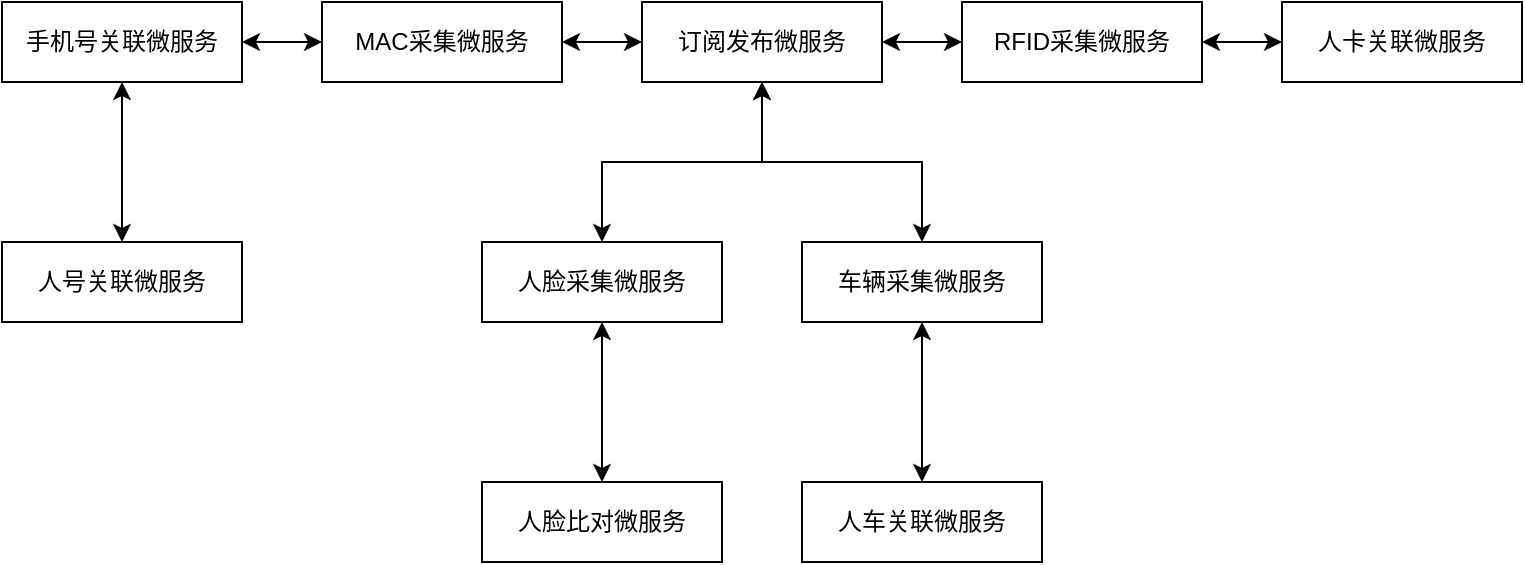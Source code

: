 <mxfile version="13.0.1" type="github">
  <diagram id="yZTCzxk4EB5MQgnqFoLM" name="微服务">
    <mxGraphModel dx="868" dy="482" grid="1" gridSize="10" guides="1" tooltips="1" connect="1" arrows="1" fold="1" page="1" pageScale="1" pageWidth="827" pageHeight="1169" math="0" shadow="0">
      <root>
        <mxCell id="0" />
        <mxCell id="1" parent="0" />
        <mxCell id="MifOKiTGiRudrYGWb6wq-3" value="" style="edgeStyle=orthogonalEdgeStyle;rounded=0;orthogonalLoop=1;jettySize=auto;html=1;startArrow=classic;startFill=1;" edge="1" parent="1" source="MifOKiTGiRudrYGWb6wq-1" target="MifOKiTGiRudrYGWb6wq-2">
          <mxGeometry relative="1" as="geometry" />
        </mxCell>
        <mxCell id="MifOKiTGiRudrYGWb6wq-5" value="" style="edgeStyle=orthogonalEdgeStyle;rounded=0;orthogonalLoop=1;jettySize=auto;html=1;startArrow=classic;startFill=1;" edge="1" parent="1" source="MifOKiTGiRudrYGWb6wq-1" target="MifOKiTGiRudrYGWb6wq-4">
          <mxGeometry relative="1" as="geometry" />
        </mxCell>
        <mxCell id="MifOKiTGiRudrYGWb6wq-7" value="" style="edgeStyle=orthogonalEdgeStyle;rounded=0;orthogonalLoop=1;jettySize=auto;html=1;startArrow=classic;startFill=1;" edge="1" parent="1" source="MifOKiTGiRudrYGWb6wq-1" target="MifOKiTGiRudrYGWb6wq-6">
          <mxGeometry relative="1" as="geometry" />
        </mxCell>
        <mxCell id="MifOKiTGiRudrYGWb6wq-9" value="" style="edgeStyle=orthogonalEdgeStyle;rounded=0;orthogonalLoop=1;jettySize=auto;html=1;startArrow=classic;startFill=1;" edge="1" parent="1" source="MifOKiTGiRudrYGWb6wq-1" target="MifOKiTGiRudrYGWb6wq-8">
          <mxGeometry relative="1" as="geometry" />
        </mxCell>
        <mxCell id="MifOKiTGiRudrYGWb6wq-1" value="订阅发布微服务" style="rounded=0;whiteSpace=wrap;html=1;" vertex="1" parent="1">
          <mxGeometry x="360" y="40" width="120" height="40" as="geometry" />
        </mxCell>
        <mxCell id="MifOKiTGiRudrYGWb6wq-20" value="" style="edgeStyle=orthogonalEdgeStyle;rounded=0;orthogonalLoop=1;jettySize=auto;html=1;startArrow=classic;startFill=1;" edge="1" parent="1" source="MifOKiTGiRudrYGWb6wq-8" target="MifOKiTGiRudrYGWb6wq-19">
          <mxGeometry relative="1" as="geometry" />
        </mxCell>
        <mxCell id="MifOKiTGiRudrYGWb6wq-8" value="MAC采集微服务" style="rounded=0;whiteSpace=wrap;html=1;" vertex="1" parent="1">
          <mxGeometry x="200" y="40" width="120" height="40" as="geometry" />
        </mxCell>
        <mxCell id="MifOKiTGiRudrYGWb6wq-22" value="" style="edgeStyle=orthogonalEdgeStyle;rounded=0;orthogonalLoop=1;jettySize=auto;html=1;startArrow=classic;startFill=1;" edge="1" parent="1" source="MifOKiTGiRudrYGWb6wq-19" target="MifOKiTGiRudrYGWb6wq-21">
          <mxGeometry relative="1" as="geometry" />
        </mxCell>
        <mxCell id="MifOKiTGiRudrYGWb6wq-19" value="手机号关联微服务" style="rounded=0;whiteSpace=wrap;html=1;" vertex="1" parent="1">
          <mxGeometry x="40" y="40" width="120" height="40" as="geometry" />
        </mxCell>
        <mxCell id="MifOKiTGiRudrYGWb6wq-21" value="人号关联微服务" style="rounded=0;whiteSpace=wrap;html=1;" vertex="1" parent="1">
          <mxGeometry x="40" y="160" width="120" height="40" as="geometry" />
        </mxCell>
        <mxCell id="MifOKiTGiRudrYGWb6wq-18" value="" style="edgeStyle=orthogonalEdgeStyle;rounded=0;orthogonalLoop=1;jettySize=auto;html=1;startArrow=classic;startFill=1;" edge="1" parent="1" source="MifOKiTGiRudrYGWb6wq-6" target="MifOKiTGiRudrYGWb6wq-17">
          <mxGeometry relative="1" as="geometry" />
        </mxCell>
        <mxCell id="MifOKiTGiRudrYGWb6wq-6" value="RFID采集微服务" style="rounded=0;whiteSpace=wrap;html=1;" vertex="1" parent="1">
          <mxGeometry x="520" y="40" width="120" height="40" as="geometry" />
        </mxCell>
        <mxCell id="MifOKiTGiRudrYGWb6wq-17" value="人卡关联微服务" style="rounded=0;whiteSpace=wrap;html=1;" vertex="1" parent="1">
          <mxGeometry x="680" y="40" width="120" height="40" as="geometry" />
        </mxCell>
        <mxCell id="MifOKiTGiRudrYGWb6wq-14" value="" style="edgeStyle=orthogonalEdgeStyle;rounded=0;orthogonalLoop=1;jettySize=auto;html=1;startArrow=classic;startFill=1;" edge="1" parent="1" source="MifOKiTGiRudrYGWb6wq-4" target="MifOKiTGiRudrYGWb6wq-13">
          <mxGeometry relative="1" as="geometry" />
        </mxCell>
        <mxCell id="MifOKiTGiRudrYGWb6wq-4" value="人脸采集微服务" style="rounded=0;whiteSpace=wrap;html=1;" vertex="1" parent="1">
          <mxGeometry x="280" y="160" width="120" height="40" as="geometry" />
        </mxCell>
        <mxCell id="MifOKiTGiRudrYGWb6wq-13" value="人脸比对微服务" style="rounded=0;whiteSpace=wrap;html=1;" vertex="1" parent="1">
          <mxGeometry x="280" y="280" width="120" height="40" as="geometry" />
        </mxCell>
        <mxCell id="MifOKiTGiRudrYGWb6wq-16" value="" style="edgeStyle=orthogonalEdgeStyle;rounded=0;orthogonalLoop=1;jettySize=auto;html=1;startArrow=classic;startFill=1;" edge="1" parent="1" source="MifOKiTGiRudrYGWb6wq-2" target="MifOKiTGiRudrYGWb6wq-15">
          <mxGeometry relative="1" as="geometry" />
        </mxCell>
        <mxCell id="MifOKiTGiRudrYGWb6wq-2" value="车辆采集微服务" style="rounded=0;whiteSpace=wrap;html=1;" vertex="1" parent="1">
          <mxGeometry x="440" y="160" width="120" height="40" as="geometry" />
        </mxCell>
        <mxCell id="MifOKiTGiRudrYGWb6wq-15" value="人车关联微服务" style="rounded=0;whiteSpace=wrap;html=1;" vertex="1" parent="1">
          <mxGeometry x="440" y="280" width="120" height="40" as="geometry" />
        </mxCell>
      </root>
    </mxGraphModel>
  </diagram>
</mxfile>
